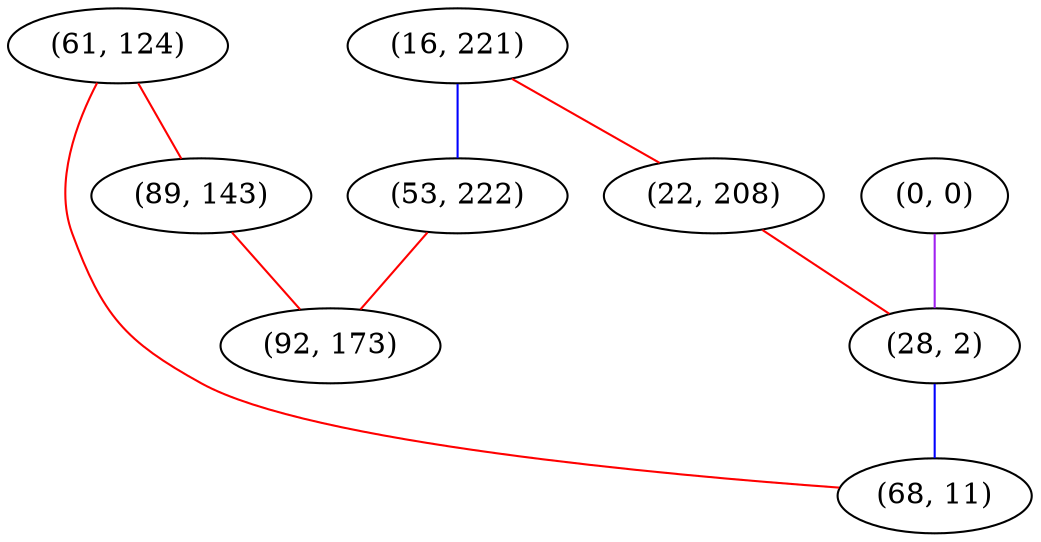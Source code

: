 graph "" {
"(61, 124)";
"(0, 0)";
"(16, 221)";
"(22, 208)";
"(53, 222)";
"(28, 2)";
"(89, 143)";
"(92, 173)";
"(68, 11)";
"(61, 124)" -- "(68, 11)"  [color=red, key=0, weight=1];
"(61, 124)" -- "(89, 143)"  [color=red, key=0, weight=1];
"(0, 0)" -- "(28, 2)"  [color=purple, key=0, weight=4];
"(16, 221)" -- "(53, 222)"  [color=blue, key=0, weight=3];
"(16, 221)" -- "(22, 208)"  [color=red, key=0, weight=1];
"(22, 208)" -- "(28, 2)"  [color=red, key=0, weight=1];
"(53, 222)" -- "(92, 173)"  [color=red, key=0, weight=1];
"(28, 2)" -- "(68, 11)"  [color=blue, key=0, weight=3];
"(89, 143)" -- "(92, 173)"  [color=red, key=0, weight=1];
}
